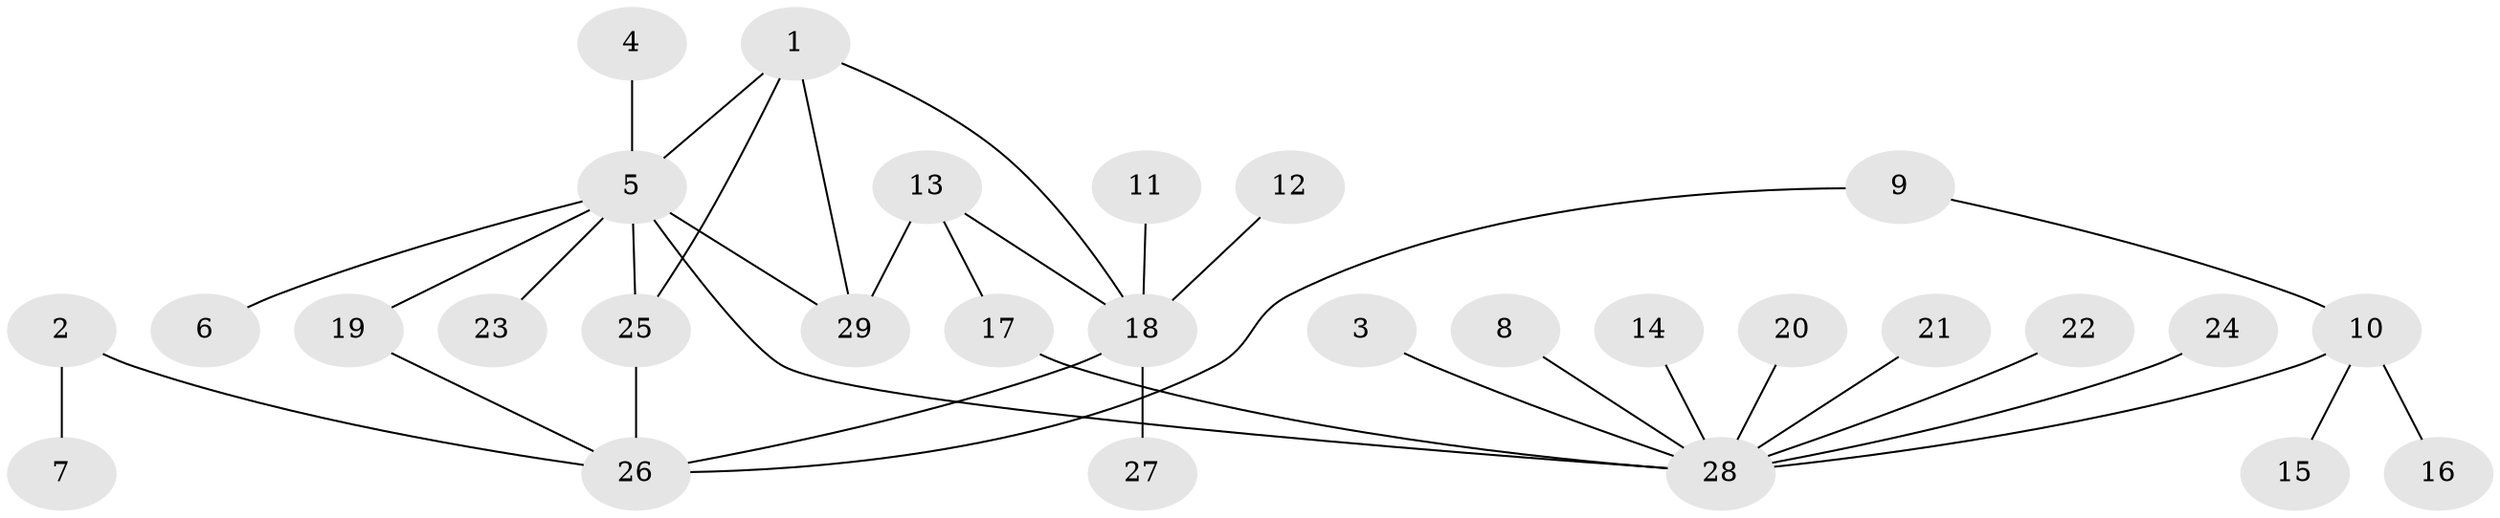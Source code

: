 // original degree distribution, {10: 0.017543859649122806, 5: 0.07017543859649122, 9: 0.017543859649122806, 1: 0.5087719298245614, 8: 0.017543859649122806, 14: 0.017543859649122806, 2: 0.2807017543859649, 3: 0.07017543859649122}
// Generated by graph-tools (version 1.1) at 2025/01/03/09/25 03:01:52]
// undirected, 29 vertices, 35 edges
graph export_dot {
graph [start="1"]
  node [color=gray90,style=filled];
  1;
  2;
  3;
  4;
  5;
  6;
  7;
  8;
  9;
  10;
  11;
  12;
  13;
  14;
  15;
  16;
  17;
  18;
  19;
  20;
  21;
  22;
  23;
  24;
  25;
  26;
  27;
  28;
  29;
  1 -- 5 [weight=1.0];
  1 -- 18 [weight=1.0];
  1 -- 25 [weight=1.0];
  1 -- 29 [weight=1.0];
  2 -- 7 [weight=1.0];
  2 -- 26 [weight=1.0];
  3 -- 28 [weight=1.0];
  4 -- 5 [weight=1.0];
  5 -- 6 [weight=1.0];
  5 -- 19 [weight=1.0];
  5 -- 23 [weight=1.0];
  5 -- 25 [weight=1.0];
  5 -- 28 [weight=1.0];
  5 -- 29 [weight=1.0];
  8 -- 28 [weight=1.0];
  9 -- 10 [weight=1.0];
  9 -- 26 [weight=1.0];
  10 -- 15 [weight=1.0];
  10 -- 16 [weight=1.0];
  10 -- 28 [weight=1.0];
  11 -- 18 [weight=1.0];
  12 -- 18 [weight=1.0];
  13 -- 17 [weight=1.0];
  13 -- 18 [weight=1.0];
  13 -- 29 [weight=1.0];
  14 -- 28 [weight=1.0];
  17 -- 28 [weight=1.0];
  18 -- 26 [weight=1.0];
  18 -- 27 [weight=1.0];
  19 -- 26 [weight=1.0];
  20 -- 28 [weight=1.0];
  21 -- 28 [weight=1.0];
  22 -- 28 [weight=1.0];
  24 -- 28 [weight=1.0];
  25 -- 26 [weight=2.0];
}
